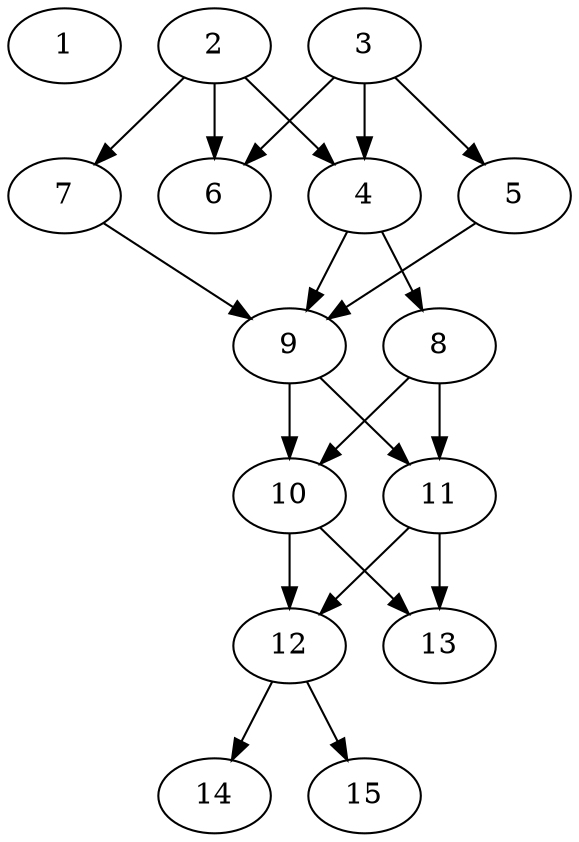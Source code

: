// DAG automatically generated by daggen at Thu Oct  3 13:59:26 2019
// ./daggen --dot -n 15 --ccr 0.3 --fat 0.5 --regular 0.5 --density 0.7 --mindata 5242880 --maxdata 52428800 
digraph G {
  1 [size="77455360", alpha="0.17", expect_size="23236608"] 
  2 [size="112001707", alpha="0.12", expect_size="33600512"] 
  2 -> 4 [size ="33600512"]
  2 -> 6 [size ="33600512"]
  2 -> 7 [size ="33600512"]
  3 [size="33477973", alpha="0.05", expect_size="10043392"] 
  3 -> 4 [size ="10043392"]
  3 -> 5 [size ="10043392"]
  3 -> 6 [size ="10043392"]
  4 [size="132747947", alpha="0.05", expect_size="39824384"] 
  4 -> 8 [size ="39824384"]
  4 -> 9 [size ="39824384"]
  5 [size="75844267", alpha="0.09", expect_size="22753280"] 
  5 -> 9 [size ="22753280"]
  6 [size="153613653", alpha="0.17", expect_size="46084096"] 
  7 [size="67000320", alpha="0.14", expect_size="20100096"] 
  7 -> 9 [size ="20100096"]
  8 [size="89927680", alpha="0.18", expect_size="26978304"] 
  8 -> 10 [size ="26978304"]
  8 -> 11 [size ="26978304"]
  9 [size="160815787", alpha="0.17", expect_size="48244736"] 
  9 -> 10 [size ="48244736"]
  9 -> 11 [size ="48244736"]
  10 [size="71891627", alpha="0.03", expect_size="21567488"] 
  10 -> 12 [size ="21567488"]
  10 -> 13 [size ="21567488"]
  11 [size="31071573", alpha="0.12", expect_size="9321472"] 
  11 -> 12 [size ="9321472"]
  11 -> 13 [size ="9321472"]
  12 [size="161846613", alpha="0.12", expect_size="48553984"] 
  12 -> 14 [size ="48553984"]
  12 -> 15 [size ="48553984"]
  13 [size="99467947", alpha="0.20", expect_size="29840384"] 
  14 [size="140247040", alpha="0.16", expect_size="42074112"] 
  15 [size="20073813", alpha="0.05", expect_size="6022144"] 
}
